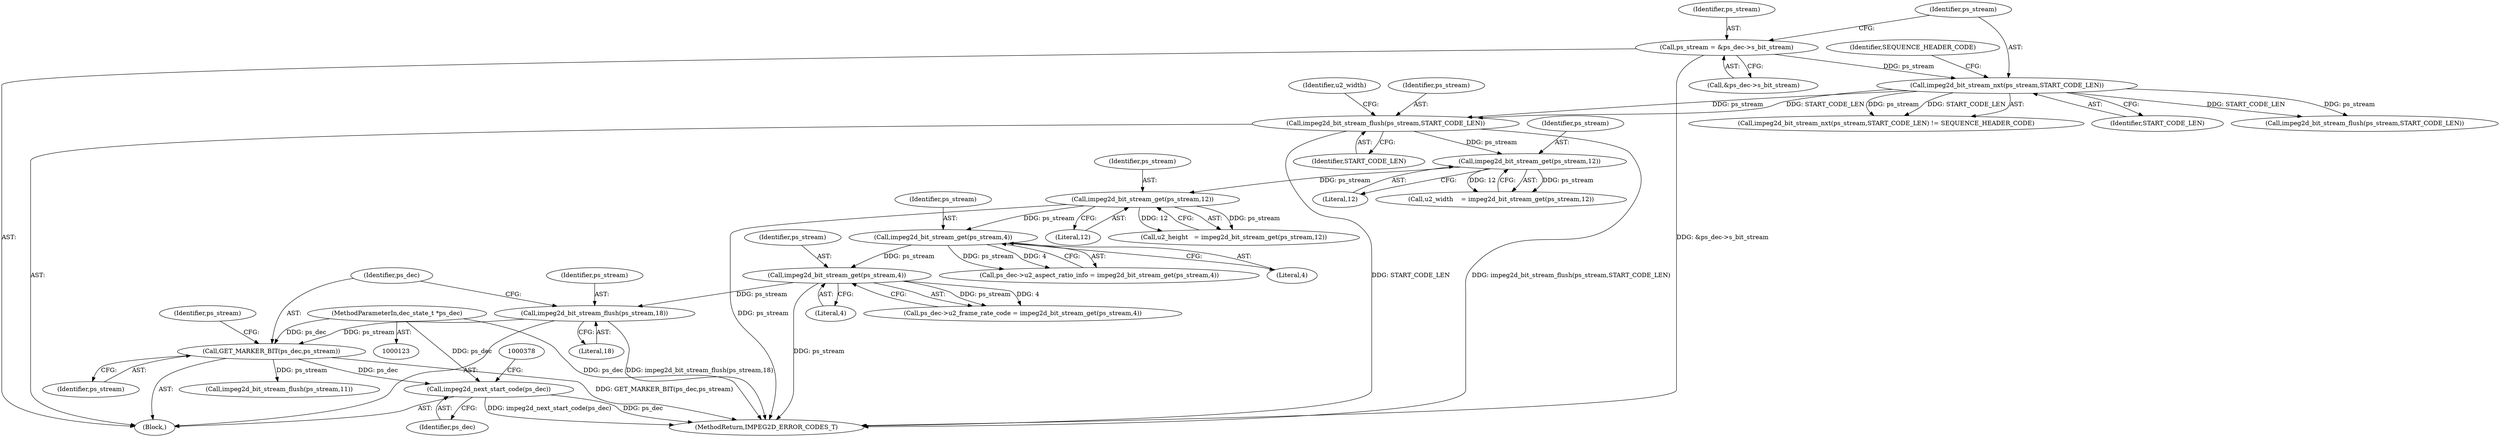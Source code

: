 digraph "0_Android_f301cff2c1ddd880d9a2c77b22602a137519867b@pointer" {
"1000374" [label="(Call,impeg2d_next_start_code(ps_dec))"];
"1000292" [label="(Call,GET_MARKER_BIT(ps_dec,ps_stream))"];
"1000124" [label="(MethodParameterIn,dec_state_t *ps_dec)"];
"1000289" [label="(Call,impeg2d_bit_stream_flush(ps_stream,18))"];
"1000277" [label="(Call,impeg2d_bit_stream_get(ps_stream,4))"];
"1000270" [label="(Call,impeg2d_bit_stream_get(ps_stream,4))"];
"1000157" [label="(Call,impeg2d_bit_stream_get(ps_stream,12))"];
"1000152" [label="(Call,impeg2d_bit_stream_get(ps_stream,12))"];
"1000147" [label="(Call,impeg2d_bit_stream_flush(ps_stream,START_CODE_LEN))"];
"1000137" [label="(Call,impeg2d_bit_stream_nxt(ps_stream,START_CODE_LEN))"];
"1000127" [label="(Call,ps_stream = &ps_dec->s_bit_stream)"];
"1000374" [label="(Call,impeg2d_next_start_code(ps_dec))"];
"1000157" [label="(Call,impeg2d_bit_stream_get(ps_stream,12))"];
"1000138" [label="(Identifier,ps_stream)"];
"1000150" [label="(Call,u2_width    = impeg2d_bit_stream_get(ps_stream,12))"];
"1000129" [label="(Call,&ps_dec->s_bit_stream)"];
"1000128" [label="(Identifier,ps_stream)"];
"1000295" [label="(Call,impeg2d_bit_stream_flush(ps_stream,11))"];
"1000273" [label="(Call,ps_dec->u2_frame_rate_code = impeg2d_bit_stream_get(ps_stream,4))"];
"1000272" [label="(Literal,4)"];
"1000158" [label="(Identifier,ps_stream)"];
"1000142" [label="(Call,impeg2d_bit_stream_flush(ps_stream,START_CODE_LEN))"];
"1000294" [label="(Identifier,ps_stream)"];
"1000127" [label="(Call,ps_stream = &ps_dec->s_bit_stream)"];
"1000279" [label="(Literal,4)"];
"1000155" [label="(Call,u2_height   = impeg2d_bit_stream_get(ps_stream,12))"];
"1000277" [label="(Call,impeg2d_bit_stream_get(ps_stream,4))"];
"1000271" [label="(Identifier,ps_stream)"];
"1000266" [label="(Call,ps_dec->u2_aspect_ratio_info = impeg2d_bit_stream_get(ps_stream,4))"];
"1000148" [label="(Identifier,ps_stream)"];
"1000136" [label="(Call,impeg2d_bit_stream_nxt(ps_stream,START_CODE_LEN) != SEQUENCE_HEADER_CODE)"];
"1000125" [label="(Block,)"];
"1000296" [label="(Identifier,ps_stream)"];
"1000291" [label="(Literal,18)"];
"1000292" [label="(Call,GET_MARKER_BIT(ps_dec,ps_stream))"];
"1000140" [label="(Identifier,SEQUENCE_HEADER_CODE)"];
"1000293" [label="(Identifier,ps_dec)"];
"1000154" [label="(Literal,12)"];
"1000290" [label="(Identifier,ps_stream)"];
"1000159" [label="(Literal,12)"];
"1000149" [label="(Identifier,START_CODE_LEN)"];
"1000270" [label="(Call,impeg2d_bit_stream_get(ps_stream,4))"];
"1000278" [label="(Identifier,ps_stream)"];
"1000289" [label="(Call,impeg2d_bit_stream_flush(ps_stream,18))"];
"1000375" [label="(Identifier,ps_dec)"];
"1000153" [label="(Identifier,ps_stream)"];
"1000147" [label="(Call,impeg2d_bit_stream_flush(ps_stream,START_CODE_LEN))"];
"1000151" [label="(Identifier,u2_width)"];
"1000152" [label="(Call,impeg2d_bit_stream_get(ps_stream,12))"];
"1000139" [label="(Identifier,START_CODE_LEN)"];
"1000380" [label="(MethodReturn,IMPEG2D_ERROR_CODES_T)"];
"1000137" [label="(Call,impeg2d_bit_stream_nxt(ps_stream,START_CODE_LEN))"];
"1000124" [label="(MethodParameterIn,dec_state_t *ps_dec)"];
"1000374" -> "1000125"  [label="AST: "];
"1000374" -> "1000375"  [label="CFG: "];
"1000375" -> "1000374"  [label="AST: "];
"1000378" -> "1000374"  [label="CFG: "];
"1000374" -> "1000380"  [label="DDG: ps_dec"];
"1000374" -> "1000380"  [label="DDG: impeg2d_next_start_code(ps_dec)"];
"1000292" -> "1000374"  [label="DDG: ps_dec"];
"1000124" -> "1000374"  [label="DDG: ps_dec"];
"1000292" -> "1000125"  [label="AST: "];
"1000292" -> "1000294"  [label="CFG: "];
"1000293" -> "1000292"  [label="AST: "];
"1000294" -> "1000292"  [label="AST: "];
"1000296" -> "1000292"  [label="CFG: "];
"1000292" -> "1000380"  [label="DDG: GET_MARKER_BIT(ps_dec,ps_stream)"];
"1000124" -> "1000292"  [label="DDG: ps_dec"];
"1000289" -> "1000292"  [label="DDG: ps_stream"];
"1000292" -> "1000295"  [label="DDG: ps_stream"];
"1000124" -> "1000123"  [label="AST: "];
"1000124" -> "1000380"  [label="DDG: ps_dec"];
"1000289" -> "1000125"  [label="AST: "];
"1000289" -> "1000291"  [label="CFG: "];
"1000290" -> "1000289"  [label="AST: "];
"1000291" -> "1000289"  [label="AST: "];
"1000293" -> "1000289"  [label="CFG: "];
"1000289" -> "1000380"  [label="DDG: impeg2d_bit_stream_flush(ps_stream,18)"];
"1000277" -> "1000289"  [label="DDG: ps_stream"];
"1000277" -> "1000273"  [label="AST: "];
"1000277" -> "1000279"  [label="CFG: "];
"1000278" -> "1000277"  [label="AST: "];
"1000279" -> "1000277"  [label="AST: "];
"1000273" -> "1000277"  [label="CFG: "];
"1000277" -> "1000380"  [label="DDG: ps_stream"];
"1000277" -> "1000273"  [label="DDG: ps_stream"];
"1000277" -> "1000273"  [label="DDG: 4"];
"1000270" -> "1000277"  [label="DDG: ps_stream"];
"1000270" -> "1000266"  [label="AST: "];
"1000270" -> "1000272"  [label="CFG: "];
"1000271" -> "1000270"  [label="AST: "];
"1000272" -> "1000270"  [label="AST: "];
"1000266" -> "1000270"  [label="CFG: "];
"1000270" -> "1000266"  [label="DDG: ps_stream"];
"1000270" -> "1000266"  [label="DDG: 4"];
"1000157" -> "1000270"  [label="DDG: ps_stream"];
"1000157" -> "1000155"  [label="AST: "];
"1000157" -> "1000159"  [label="CFG: "];
"1000158" -> "1000157"  [label="AST: "];
"1000159" -> "1000157"  [label="AST: "];
"1000155" -> "1000157"  [label="CFG: "];
"1000157" -> "1000380"  [label="DDG: ps_stream"];
"1000157" -> "1000155"  [label="DDG: ps_stream"];
"1000157" -> "1000155"  [label="DDG: 12"];
"1000152" -> "1000157"  [label="DDG: ps_stream"];
"1000152" -> "1000150"  [label="AST: "];
"1000152" -> "1000154"  [label="CFG: "];
"1000153" -> "1000152"  [label="AST: "];
"1000154" -> "1000152"  [label="AST: "];
"1000150" -> "1000152"  [label="CFG: "];
"1000152" -> "1000150"  [label="DDG: ps_stream"];
"1000152" -> "1000150"  [label="DDG: 12"];
"1000147" -> "1000152"  [label="DDG: ps_stream"];
"1000147" -> "1000125"  [label="AST: "];
"1000147" -> "1000149"  [label="CFG: "];
"1000148" -> "1000147"  [label="AST: "];
"1000149" -> "1000147"  [label="AST: "];
"1000151" -> "1000147"  [label="CFG: "];
"1000147" -> "1000380"  [label="DDG: START_CODE_LEN"];
"1000147" -> "1000380"  [label="DDG: impeg2d_bit_stream_flush(ps_stream,START_CODE_LEN)"];
"1000137" -> "1000147"  [label="DDG: ps_stream"];
"1000137" -> "1000147"  [label="DDG: START_CODE_LEN"];
"1000137" -> "1000136"  [label="AST: "];
"1000137" -> "1000139"  [label="CFG: "];
"1000138" -> "1000137"  [label="AST: "];
"1000139" -> "1000137"  [label="AST: "];
"1000140" -> "1000137"  [label="CFG: "];
"1000137" -> "1000136"  [label="DDG: ps_stream"];
"1000137" -> "1000136"  [label="DDG: START_CODE_LEN"];
"1000127" -> "1000137"  [label="DDG: ps_stream"];
"1000137" -> "1000142"  [label="DDG: ps_stream"];
"1000137" -> "1000142"  [label="DDG: START_CODE_LEN"];
"1000127" -> "1000125"  [label="AST: "];
"1000127" -> "1000129"  [label="CFG: "];
"1000128" -> "1000127"  [label="AST: "];
"1000129" -> "1000127"  [label="AST: "];
"1000138" -> "1000127"  [label="CFG: "];
"1000127" -> "1000380"  [label="DDG: &ps_dec->s_bit_stream"];
}
